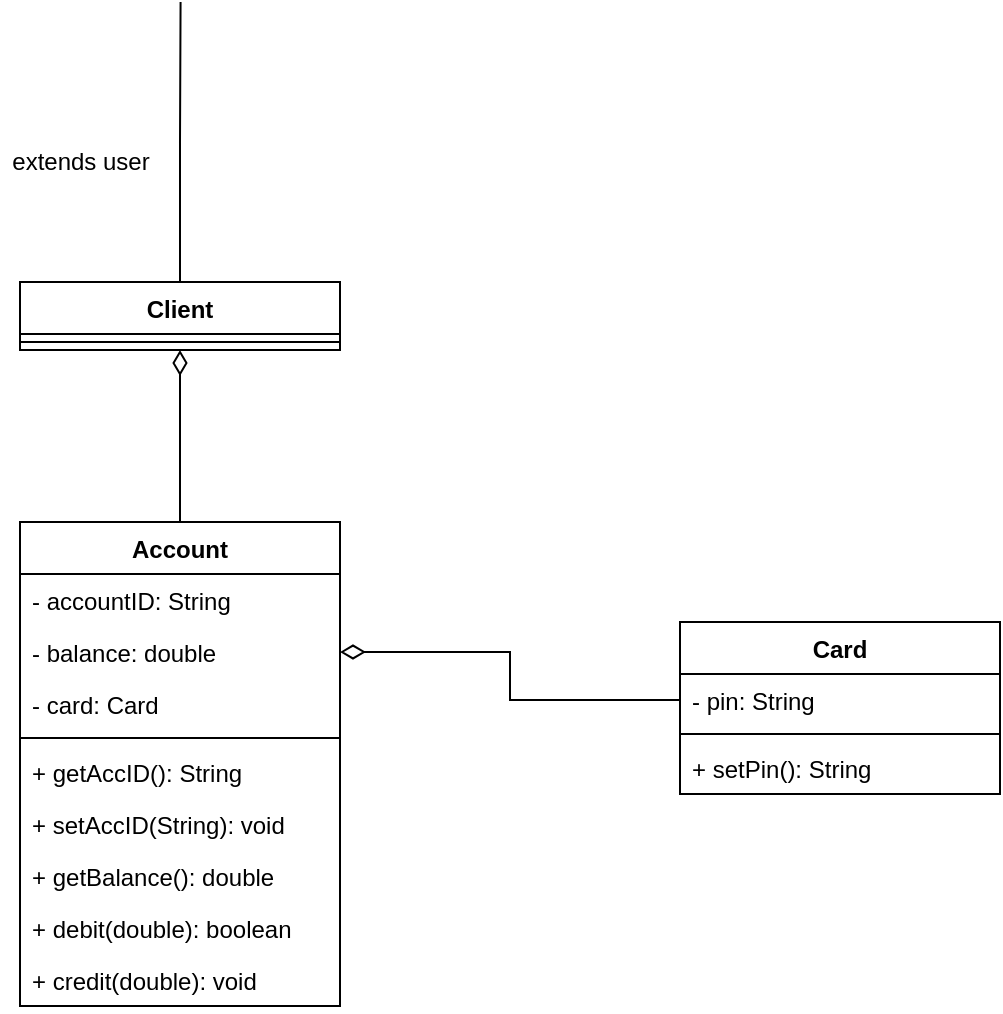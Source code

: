 <mxfile version="14.6.12" type="github">
  <diagram id="h-ignf4RVYPq0kKB6zQT" name="Page-1">
    <mxGraphModel dx="564" dy="-426" grid="1" gridSize="10" guides="1" tooltips="1" connect="1" arrows="1" fold="1" page="1" pageScale="1" pageWidth="850" pageHeight="1100" math="0" shadow="0">
      <root>
        <mxCell id="0" />
        <mxCell id="1" parent="0" />
        <mxCell id="Rwj4zuNxI9VzILskqL5i-1" value="Card" style="swimlane;fontStyle=1;align=center;verticalAlign=top;childLayout=stackLayout;horizontal=1;startSize=26;horizontalStack=0;resizeParent=1;resizeParentMax=0;resizeLast=0;collapsible=1;marginBottom=0;" vertex="1" parent="1">
          <mxGeometry x="520" y="1410" width="160" height="86" as="geometry" />
        </mxCell>
        <mxCell id="Rwj4zuNxI9VzILskqL5i-2" value="- pin: String" style="text;strokeColor=none;fillColor=none;align=left;verticalAlign=top;spacingLeft=4;spacingRight=4;overflow=hidden;rotatable=0;points=[[0,0.5],[1,0.5]];portConstraint=eastwest;" vertex="1" parent="Rwj4zuNxI9VzILskqL5i-1">
          <mxGeometry y="26" width="160" height="26" as="geometry" />
        </mxCell>
        <mxCell id="Rwj4zuNxI9VzILskqL5i-3" value="" style="line;strokeWidth=1;fillColor=none;align=left;verticalAlign=middle;spacingTop=-1;spacingLeft=3;spacingRight=3;rotatable=0;labelPosition=right;points=[];portConstraint=eastwest;" vertex="1" parent="Rwj4zuNxI9VzILskqL5i-1">
          <mxGeometry y="52" width="160" height="8" as="geometry" />
        </mxCell>
        <mxCell id="Rwj4zuNxI9VzILskqL5i-4" value="+ setPin(): String" style="text;strokeColor=none;fillColor=none;align=left;verticalAlign=top;spacingLeft=4;spacingRight=4;overflow=hidden;rotatable=0;points=[[0,0.5],[1,0.5]];portConstraint=eastwest;" vertex="1" parent="Rwj4zuNxI9VzILskqL5i-1">
          <mxGeometry y="60" width="160" height="26" as="geometry" />
        </mxCell>
        <mxCell id="Rwj4zuNxI9VzILskqL5i-24" style="edgeStyle=orthogonalEdgeStyle;rounded=0;orthogonalLoop=1;jettySize=auto;html=1;exitX=0.5;exitY=0;exitDx=0;exitDy=0;entryX=0.5;entryY=1;entryDx=0;entryDy=0;endArrow=diamondThin;endFill=0;endSize=10;" edge="1" parent="1" source="Rwj4zuNxI9VzILskqL5i-5" target="Rwj4zuNxI9VzILskqL5i-17">
          <mxGeometry relative="1" as="geometry" />
        </mxCell>
        <mxCell id="Rwj4zuNxI9VzILskqL5i-5" value="Account" style="swimlane;fontStyle=1;align=center;verticalAlign=top;childLayout=stackLayout;horizontal=1;startSize=26;horizontalStack=0;resizeParent=1;resizeParentMax=0;resizeLast=0;collapsible=1;marginBottom=0;" vertex="1" parent="1">
          <mxGeometry x="190" y="1360" width="160" height="242" as="geometry" />
        </mxCell>
        <mxCell id="Rwj4zuNxI9VzILskqL5i-6" value="- accountID: String" style="text;strokeColor=none;fillColor=none;align=left;verticalAlign=top;spacingLeft=4;spacingRight=4;overflow=hidden;rotatable=0;points=[[0,0.5],[1,0.5]];portConstraint=eastwest;" vertex="1" parent="Rwj4zuNxI9VzILskqL5i-5">
          <mxGeometry y="26" width="160" height="26" as="geometry" />
        </mxCell>
        <mxCell id="Rwj4zuNxI9VzILskqL5i-7" value="- balance: double" style="text;strokeColor=none;fillColor=none;align=left;verticalAlign=top;spacingLeft=4;spacingRight=4;overflow=hidden;rotatable=0;points=[[0,0.5],[1,0.5]];portConstraint=eastwest;" vertex="1" parent="Rwj4zuNxI9VzILskqL5i-5">
          <mxGeometry y="52" width="160" height="26" as="geometry" />
        </mxCell>
        <mxCell id="Rwj4zuNxI9VzILskqL5i-8" value="- card: Card" style="text;strokeColor=none;fillColor=none;align=left;verticalAlign=top;spacingLeft=4;spacingRight=4;overflow=hidden;rotatable=0;points=[[0,0.5],[1,0.5]];portConstraint=eastwest;" vertex="1" parent="Rwj4zuNxI9VzILskqL5i-5">
          <mxGeometry y="78" width="160" height="26" as="geometry" />
        </mxCell>
        <mxCell id="Rwj4zuNxI9VzILskqL5i-9" value="" style="line;strokeWidth=1;fillColor=none;align=left;verticalAlign=middle;spacingTop=-1;spacingLeft=3;spacingRight=3;rotatable=0;labelPosition=right;points=[];portConstraint=eastwest;" vertex="1" parent="Rwj4zuNxI9VzILskqL5i-5">
          <mxGeometry y="104" width="160" height="8" as="geometry" />
        </mxCell>
        <mxCell id="Rwj4zuNxI9VzILskqL5i-10" value="+ getAccID(): String" style="text;strokeColor=none;fillColor=none;align=left;verticalAlign=top;spacingLeft=4;spacingRight=4;overflow=hidden;rotatable=0;points=[[0,0.5],[1,0.5]];portConstraint=eastwest;" vertex="1" parent="Rwj4zuNxI9VzILskqL5i-5">
          <mxGeometry y="112" width="160" height="26" as="geometry" />
        </mxCell>
        <mxCell id="Rwj4zuNxI9VzILskqL5i-11" value="+ setAccID(String): void" style="text;strokeColor=none;fillColor=none;align=left;verticalAlign=top;spacingLeft=4;spacingRight=4;overflow=hidden;rotatable=0;points=[[0,0.5],[1,0.5]];portConstraint=eastwest;" vertex="1" parent="Rwj4zuNxI9VzILskqL5i-5">
          <mxGeometry y="138" width="160" height="26" as="geometry" />
        </mxCell>
        <mxCell id="Rwj4zuNxI9VzILskqL5i-12" value="+ getBalance(): double" style="text;strokeColor=none;fillColor=none;align=left;verticalAlign=top;spacingLeft=4;spacingRight=4;overflow=hidden;rotatable=0;points=[[0,0.5],[1,0.5]];portConstraint=eastwest;" vertex="1" parent="Rwj4zuNxI9VzILskqL5i-5">
          <mxGeometry y="164" width="160" height="26" as="geometry" />
        </mxCell>
        <mxCell id="Rwj4zuNxI9VzILskqL5i-13" value="+ debit(double): boolean" style="text;strokeColor=none;fillColor=none;align=left;verticalAlign=top;spacingLeft=4;spacingRight=4;overflow=hidden;rotatable=0;points=[[0,0.5],[1,0.5]];portConstraint=eastwest;" vertex="1" parent="Rwj4zuNxI9VzILskqL5i-5">
          <mxGeometry y="190" width="160" height="26" as="geometry" />
        </mxCell>
        <mxCell id="Rwj4zuNxI9VzILskqL5i-14" value="+ credit(double): void" style="text;strokeColor=none;fillColor=none;align=left;verticalAlign=top;spacingLeft=4;spacingRight=4;overflow=hidden;rotatable=0;points=[[0,0.5],[1,0.5]];portConstraint=eastwest;" vertex="1" parent="Rwj4zuNxI9VzILskqL5i-5">
          <mxGeometry y="216" width="160" height="26" as="geometry" />
        </mxCell>
        <mxCell id="Rwj4zuNxI9VzILskqL5i-22" style="edgeStyle=orthogonalEdgeStyle;rounded=0;orthogonalLoop=1;jettySize=auto;html=1;exitX=0.5;exitY=0;exitDx=0;exitDy=0;endArrow=none;endFill=0;" edge="1" parent="1" source="Rwj4zuNxI9VzILskqL5i-17">
          <mxGeometry relative="1" as="geometry">
            <mxPoint x="270.286" y="1100" as="targetPoint" />
          </mxGeometry>
        </mxCell>
        <mxCell id="Rwj4zuNxI9VzILskqL5i-17" value="Client" style="swimlane;fontStyle=1;align=center;verticalAlign=top;childLayout=stackLayout;horizontal=1;startSize=26;horizontalStack=0;resizeParent=1;resizeParentMax=0;resizeLast=0;collapsible=1;marginBottom=0;" vertex="1" parent="1">
          <mxGeometry x="190" y="1240" width="160" height="34" as="geometry" />
        </mxCell>
        <mxCell id="Rwj4zuNxI9VzILskqL5i-19" value="" style="line;strokeWidth=1;fillColor=none;align=left;verticalAlign=middle;spacingTop=-1;spacingLeft=3;spacingRight=3;rotatable=0;labelPosition=right;points=[];portConstraint=eastwest;" vertex="1" parent="Rwj4zuNxI9VzILskqL5i-17">
          <mxGeometry y="26" width="160" height="8" as="geometry" />
        </mxCell>
        <mxCell id="Rwj4zuNxI9VzILskqL5i-23" value="extends user" style="text;html=1;align=center;verticalAlign=middle;resizable=0;points=[];autosize=1;strokeColor=none;" vertex="1" parent="1">
          <mxGeometry x="180" y="1170" width="80" height="20" as="geometry" />
        </mxCell>
        <mxCell id="Rwj4zuNxI9VzILskqL5i-25" style="edgeStyle=orthogonalEdgeStyle;rounded=0;orthogonalLoop=1;jettySize=auto;html=1;exitX=0;exitY=0.5;exitDx=0;exitDy=0;entryX=1;entryY=0.5;entryDx=0;entryDy=0;endArrow=diamondThin;endFill=0;endSize=10;" edge="1" parent="1" source="Rwj4zuNxI9VzILskqL5i-2" target="Rwj4zuNxI9VzILskqL5i-7">
          <mxGeometry relative="1" as="geometry" />
        </mxCell>
      </root>
    </mxGraphModel>
  </diagram>
</mxfile>

